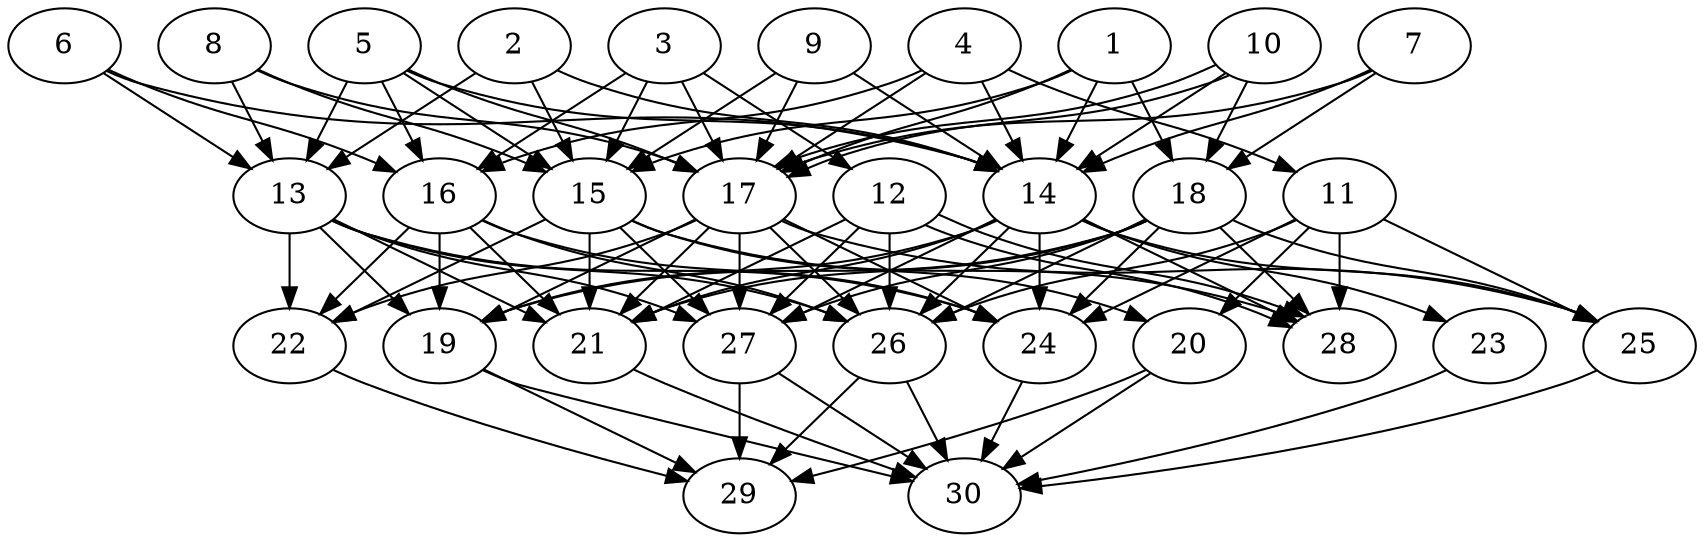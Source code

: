 // DAG automatically generated by daggen at Thu Oct  3 14:04:18 2019
// ./daggen --dot -n 30 --ccr 0.4 --fat 0.7 --regular 0.5 --density 0.9 --mindata 5242880 --maxdata 52428800 
digraph G {
  1 [size="107840000", alpha="0.03", expect_size="43136000"] 
  1 -> 14 [size ="43136000"]
  1 -> 15 [size ="43136000"]
  1 -> 17 [size ="43136000"]
  1 -> 18 [size ="43136000"]
  2 [size="83939840", alpha="0.06", expect_size="33575936"] 
  2 -> 13 [size ="33575936"]
  2 -> 14 [size ="33575936"]
  2 -> 15 [size ="33575936"]
  3 [size="56394240", alpha="0.07", expect_size="22557696"] 
  3 -> 12 [size ="22557696"]
  3 -> 15 [size ="22557696"]
  3 -> 16 [size ="22557696"]
  3 -> 17 [size ="22557696"]
  4 [size="91668480", alpha="0.08", expect_size="36667392"] 
  4 -> 11 [size ="36667392"]
  4 -> 14 [size ="36667392"]
  4 -> 16 [size ="36667392"]
  4 -> 17 [size ="36667392"]
  5 [size="90426880", alpha="0.02", expect_size="36170752"] 
  5 -> 13 [size ="36170752"]
  5 -> 14 [size ="36170752"]
  5 -> 15 [size ="36170752"]
  5 -> 16 [size ="36170752"]
  5 -> 17 [size ="36170752"]
  6 [size="115535360", alpha="0.18", expect_size="46214144"] 
  6 -> 13 [size ="46214144"]
  6 -> 14 [size ="46214144"]
  6 -> 16 [size ="46214144"]
  7 [size="118952960", alpha="0.19", expect_size="47581184"] 
  7 -> 14 [size ="47581184"]
  7 -> 17 [size ="47581184"]
  7 -> 18 [size ="47581184"]
  8 [size="49210880", alpha="0.04", expect_size="19684352"] 
  8 -> 13 [size ="19684352"]
  8 -> 15 [size ="19684352"]
  8 -> 17 [size ="19684352"]
  9 [size="64704000", alpha="0.10", expect_size="25881600"] 
  9 -> 14 [size ="25881600"]
  9 -> 15 [size ="25881600"]
  9 -> 17 [size ="25881600"]
  10 [size="16832000", alpha="0.02", expect_size="6732800"] 
  10 -> 14 [size ="6732800"]
  10 -> 17 [size ="6732800"]
  10 -> 17 [size ="6732800"]
  10 -> 18 [size ="6732800"]
  11 [size="88903680", alpha="0.01", expect_size="35561472"] 
  11 -> 20 [size ="35561472"]
  11 -> 24 [size ="35561472"]
  11 -> 25 [size ="35561472"]
  11 -> 26 [size ="35561472"]
  11 -> 28 [size ="35561472"]
  12 [size="108636160", alpha="0.16", expect_size="43454464"] 
  12 -> 21 [size ="43454464"]
  12 -> 26 [size ="43454464"]
  12 -> 27 [size ="43454464"]
  12 -> 28 [size ="43454464"]
  12 -> 28 [size ="43454464"]
  13 [size="27084800", alpha="0.10", expect_size="10833920"] 
  13 -> 19 [size ="10833920"]
  13 -> 21 [size ="10833920"]
  13 -> 22 [size ="10833920"]
  13 -> 24 [size ="10833920"]
  13 -> 26 [size ="10833920"]
  13 -> 27 [size ="10833920"]
  14 [size="71022080", alpha="0.09", expect_size="28408832"] 
  14 -> 19 [size ="28408832"]
  14 -> 21 [size ="28408832"]
  14 -> 23 [size ="28408832"]
  14 -> 24 [size ="28408832"]
  14 -> 25 [size ="28408832"]
  14 -> 26 [size ="28408832"]
  14 -> 27 [size ="28408832"]
  14 -> 28 [size ="28408832"]
  15 [size="120156160", alpha="0.16", expect_size="48062464"] 
  15 -> 20 [size ="48062464"]
  15 -> 21 [size ="48062464"]
  15 -> 22 [size ="48062464"]
  15 -> 27 [size ="48062464"]
  15 -> 28 [size ="48062464"]
  16 [size="15498240", alpha="0.11", expect_size="6199296"] 
  16 -> 19 [size ="6199296"]
  16 -> 21 [size ="6199296"]
  16 -> 22 [size ="6199296"]
  16 -> 24 [size ="6199296"]
  16 -> 26 [size ="6199296"]
  17 [size="118976000", alpha="0.18", expect_size="47590400"] 
  17 -> 19 [size ="47590400"]
  17 -> 21 [size ="47590400"]
  17 -> 22 [size ="47590400"]
  17 -> 24 [size ="47590400"]
  17 -> 25 [size ="47590400"]
  17 -> 26 [size ="47590400"]
  17 -> 27 [size ="47590400"]
  18 [size="110876160", alpha="0.02", expect_size="44350464"] 
  18 -> 19 [size ="44350464"]
  18 -> 21 [size ="44350464"]
  18 -> 24 [size ="44350464"]
  18 -> 25 [size ="44350464"]
  18 -> 26 [size ="44350464"]
  18 -> 27 [size ="44350464"]
  18 -> 28 [size ="44350464"]
  19 [size="14704640", alpha="0.07", expect_size="5881856"] 
  19 -> 29 [size ="5881856"]
  19 -> 30 [size ="5881856"]
  20 [size="76436480", alpha="0.19", expect_size="30574592"] 
  20 -> 29 [size ="30574592"]
  20 -> 30 [size ="30574592"]
  21 [size="85731840", alpha="0.06", expect_size="34292736"] 
  21 -> 30 [size ="34292736"]
  22 [size="93102080", alpha="0.06", expect_size="37240832"] 
  22 -> 29 [size ="37240832"]
  23 [size="72189440", alpha="0.13", expect_size="28875776"] 
  23 -> 30 [size ="28875776"]
  24 [size="15132160", alpha="0.14", expect_size="6052864"] 
  24 -> 30 [size ="6052864"]
  25 [size="67461120", alpha="0.07", expect_size="26984448"] 
  25 -> 30 [size ="26984448"]
  26 [size="43904000", alpha="0.18", expect_size="17561600"] 
  26 -> 29 [size ="17561600"]
  26 -> 30 [size ="17561600"]
  27 [size="109148160", alpha="0.07", expect_size="43659264"] 
  27 -> 29 [size ="43659264"]
  27 -> 30 [size ="43659264"]
  28 [size="95344640", alpha="0.02", expect_size="38137856"] 
  29 [size="104691200", alpha="0.06", expect_size="41876480"] 
  30 [size="28101120", alpha="0.10", expect_size="11240448"] 
}
